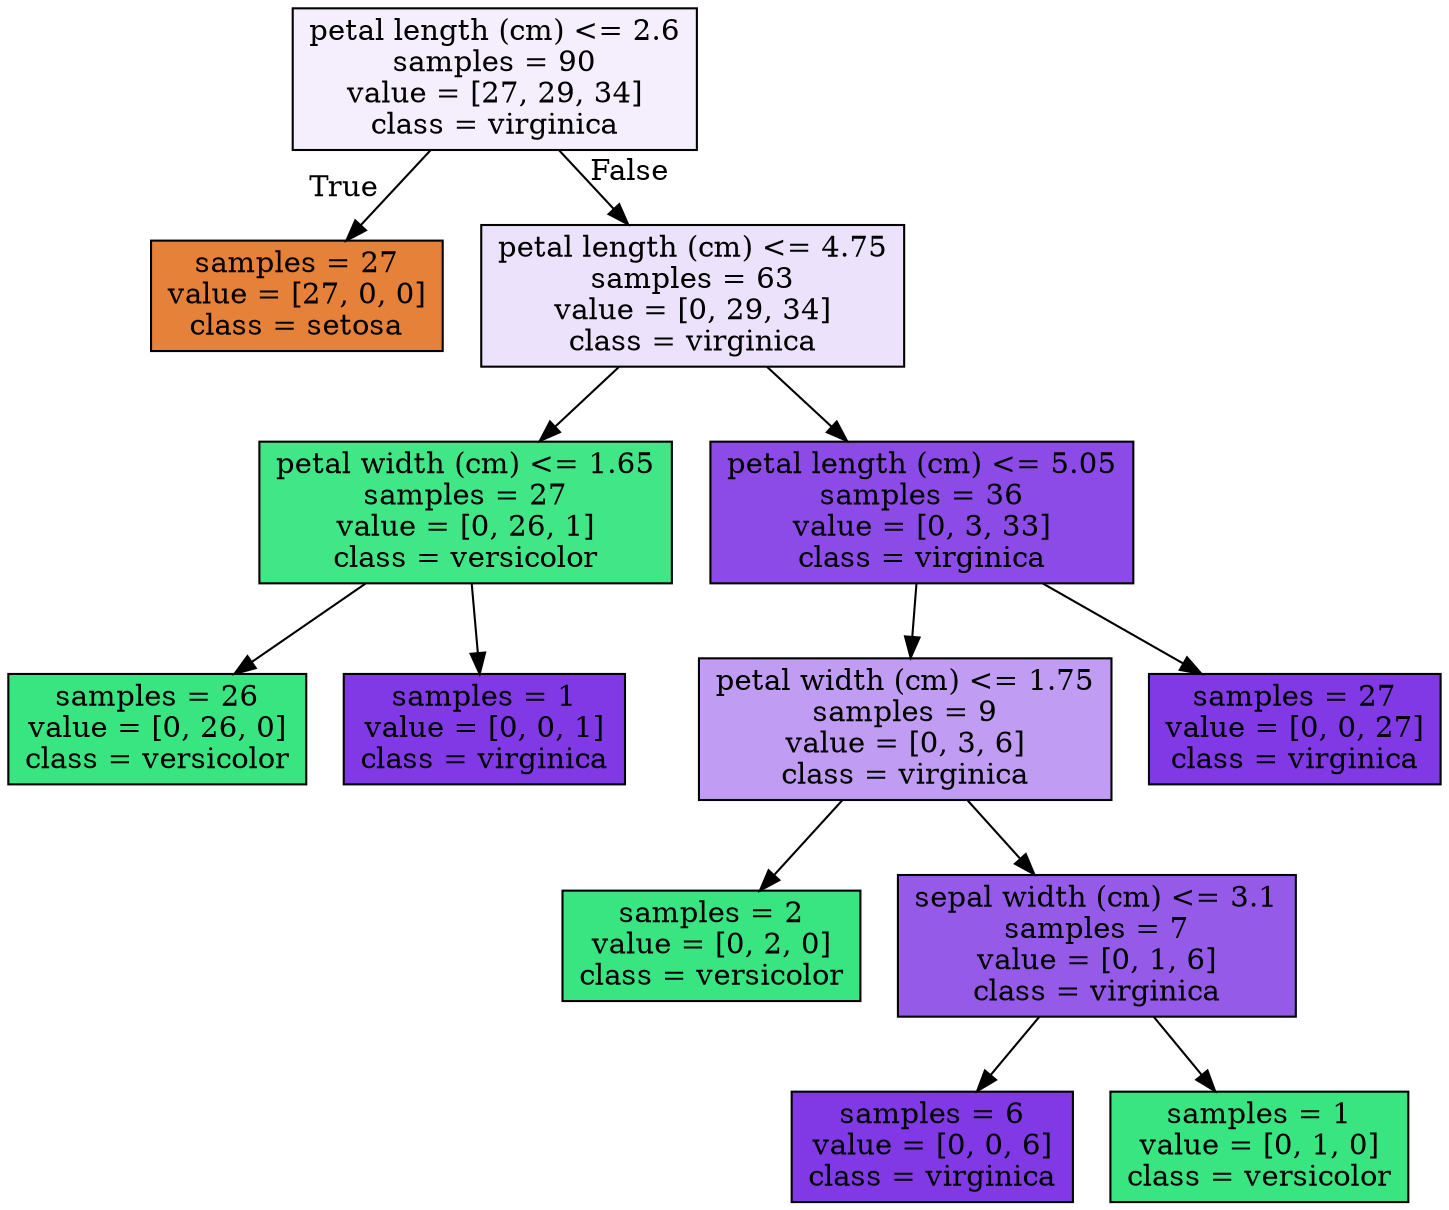digraph Tree {
node [shape=box, style="filled", color="black"] ;
0 [label="petal length (cm) <= 2.6\nsamples = 90\nvalue = [27, 29, 34]\nclass = virginica", fillcolor="#f5effd"] ;
1 [label="samples = 27\nvalue = [27, 0, 0]\nclass = setosa", fillcolor="#e58139"] ;
0 -> 1 [labeldistance=2.5, labelangle=45, headlabel="True"] ;
2 [label="petal length (cm) <= 4.75\nsamples = 63\nvalue = [0, 29, 34]\nclass = virginica", fillcolor="#ece2fb"] ;
0 -> 2 [labeldistance=2.5, labelangle=-45, headlabel="False"] ;
3 [label="petal width (cm) <= 1.65\nsamples = 27\nvalue = [0, 26, 1]\nclass = versicolor", fillcolor="#41e686"] ;
2 -> 3 ;
4 [label="samples = 26\nvalue = [0, 26, 0]\nclass = versicolor", fillcolor="#39e581"] ;
3 -> 4 ;
5 [label="samples = 1\nvalue = [0, 0, 1]\nclass = virginica", fillcolor="#8139e5"] ;
3 -> 5 ;
6 [label="petal length (cm) <= 5.05\nsamples = 36\nvalue = [0, 3, 33]\nclass = virginica", fillcolor="#8c4be7"] ;
2 -> 6 ;
7 [label="petal width (cm) <= 1.75\nsamples = 9\nvalue = [0, 3, 6]\nclass = virginica", fillcolor="#c09cf2"] ;
6 -> 7 ;
8 [label="samples = 2\nvalue = [0, 2, 0]\nclass = versicolor", fillcolor="#39e581"] ;
7 -> 8 ;
9 [label="sepal width (cm) <= 3.1\nsamples = 7\nvalue = [0, 1, 6]\nclass = virginica", fillcolor="#965ae9"] ;
7 -> 9 ;
10 [label="samples = 6\nvalue = [0, 0, 6]\nclass = virginica", fillcolor="#8139e5"] ;
9 -> 10 ;
11 [label="samples = 1\nvalue = [0, 1, 0]\nclass = versicolor", fillcolor="#39e581"] ;
9 -> 11 ;
12 [label="samples = 27\nvalue = [0, 0, 27]\nclass = virginica", fillcolor="#8139e5"] ;
6 -> 12 ;
}